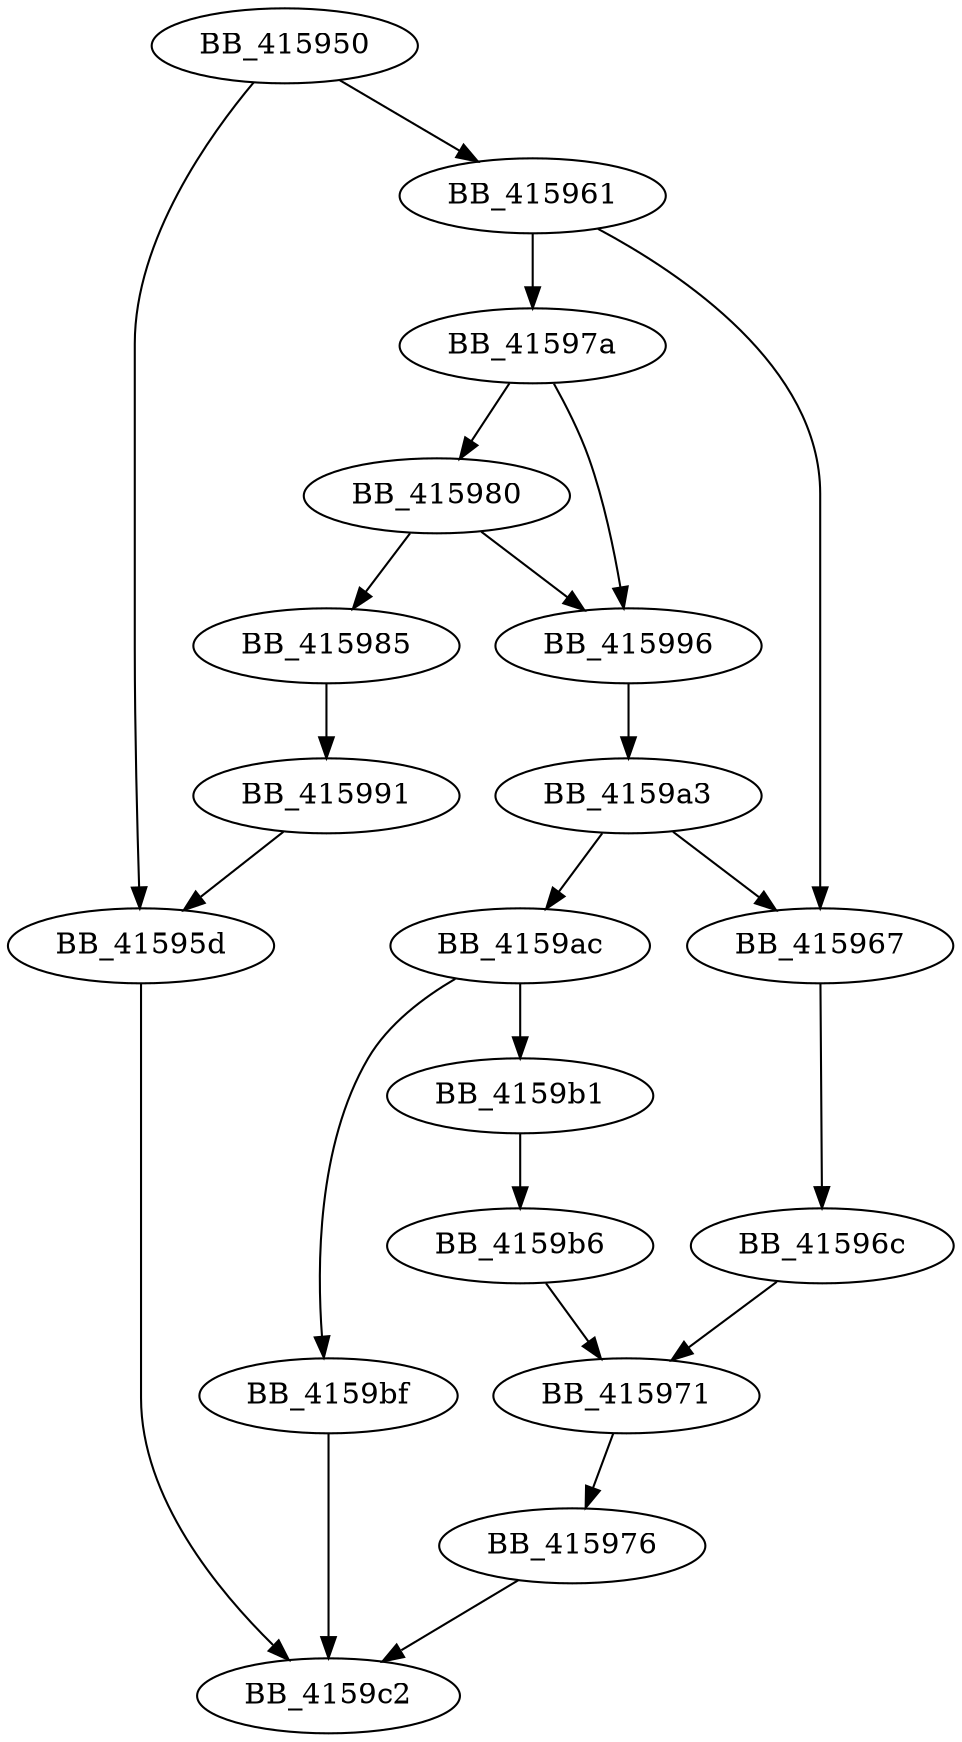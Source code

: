 DiGraph _memcpy_s{
BB_415950->BB_41595d
BB_415950->BB_415961
BB_41595d->BB_4159c2
BB_415961->BB_415967
BB_415961->BB_41597a
BB_415967->BB_41596c
BB_41596c->BB_415971
BB_415971->BB_415976
BB_415976->BB_4159c2
BB_41597a->BB_415980
BB_41597a->BB_415996
BB_415980->BB_415985
BB_415980->BB_415996
BB_415985->BB_415991
BB_415991->BB_41595d
BB_415996->BB_4159a3
BB_4159a3->BB_415967
BB_4159a3->BB_4159ac
BB_4159ac->BB_4159b1
BB_4159ac->BB_4159bf
BB_4159b1->BB_4159b6
BB_4159b6->BB_415971
BB_4159bf->BB_4159c2
}
